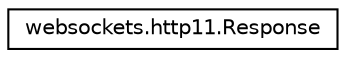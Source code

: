 digraph "Graphical Class Hierarchy"
{
 // LATEX_PDF_SIZE
  edge [fontname="Helvetica",fontsize="10",labelfontname="Helvetica",labelfontsize="10"];
  node [fontname="Helvetica",fontsize="10",shape=record];
  rankdir="LR";
  Node0 [label="websockets.http11.Response",height=0.2,width=0.4,color="black", fillcolor="white", style="filled",URL="$classwebsockets_1_1http11_1_1Response.html",tooltip=" "];
}
